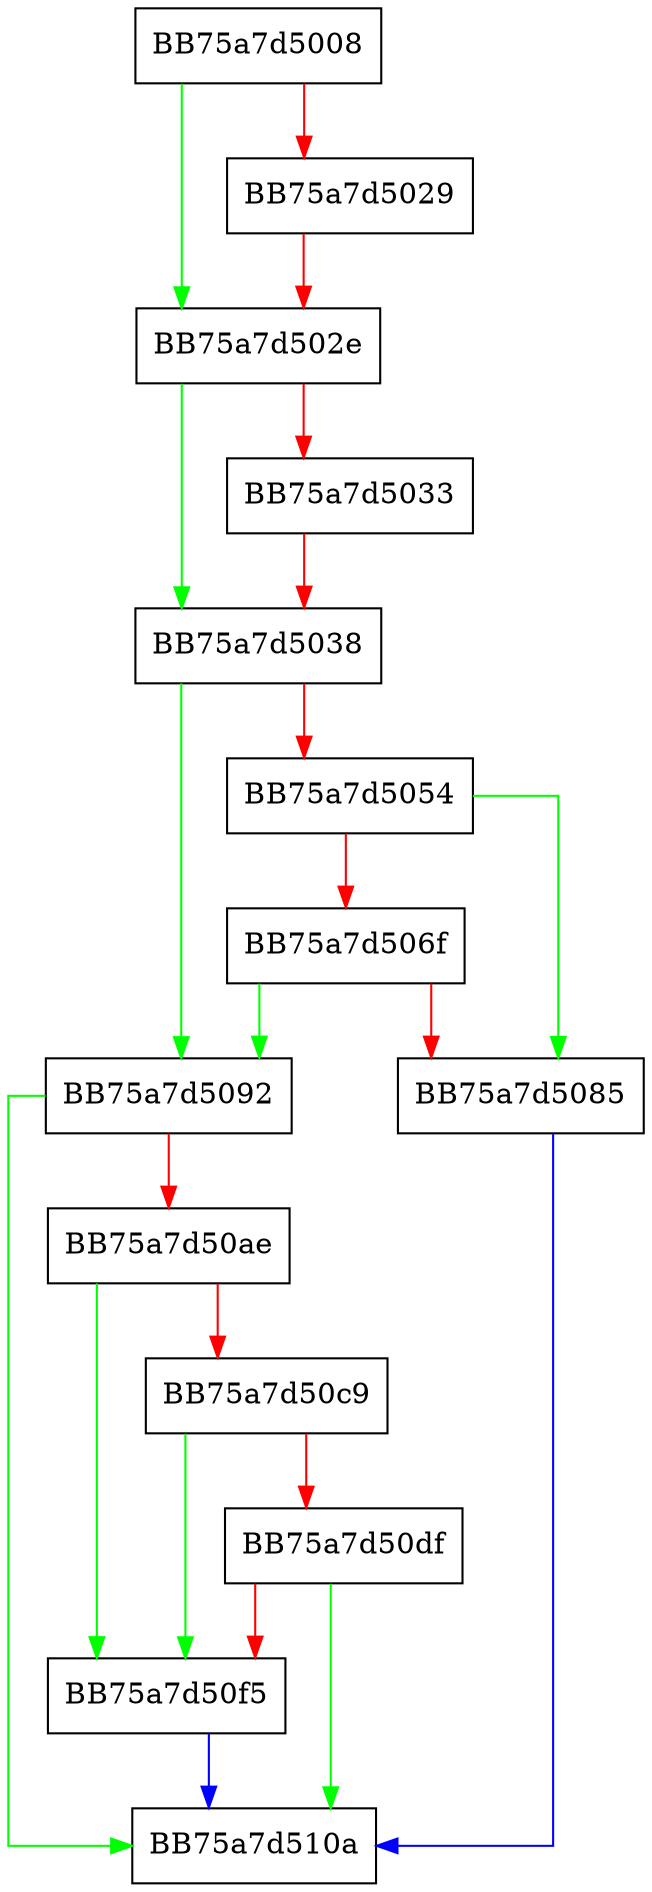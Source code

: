 digraph RemoveWOW64FromPath {
  node [shape="box"];
  graph [splines=ortho];
  BB75a7d5008 -> BB75a7d502e [color="green"];
  BB75a7d5008 -> BB75a7d5029 [color="red"];
  BB75a7d5029 -> BB75a7d502e [color="red"];
  BB75a7d502e -> BB75a7d5038 [color="green"];
  BB75a7d502e -> BB75a7d5033 [color="red"];
  BB75a7d5033 -> BB75a7d5038 [color="red"];
  BB75a7d5038 -> BB75a7d5092 [color="green"];
  BB75a7d5038 -> BB75a7d5054 [color="red"];
  BB75a7d5054 -> BB75a7d5085 [color="green"];
  BB75a7d5054 -> BB75a7d506f [color="red"];
  BB75a7d506f -> BB75a7d5092 [color="green"];
  BB75a7d506f -> BB75a7d5085 [color="red"];
  BB75a7d5085 -> BB75a7d510a [color="blue"];
  BB75a7d5092 -> BB75a7d510a [color="green"];
  BB75a7d5092 -> BB75a7d50ae [color="red"];
  BB75a7d50ae -> BB75a7d50f5 [color="green"];
  BB75a7d50ae -> BB75a7d50c9 [color="red"];
  BB75a7d50c9 -> BB75a7d50f5 [color="green"];
  BB75a7d50c9 -> BB75a7d50df [color="red"];
  BB75a7d50df -> BB75a7d510a [color="green"];
  BB75a7d50df -> BB75a7d50f5 [color="red"];
  BB75a7d50f5 -> BB75a7d510a [color="blue"];
}